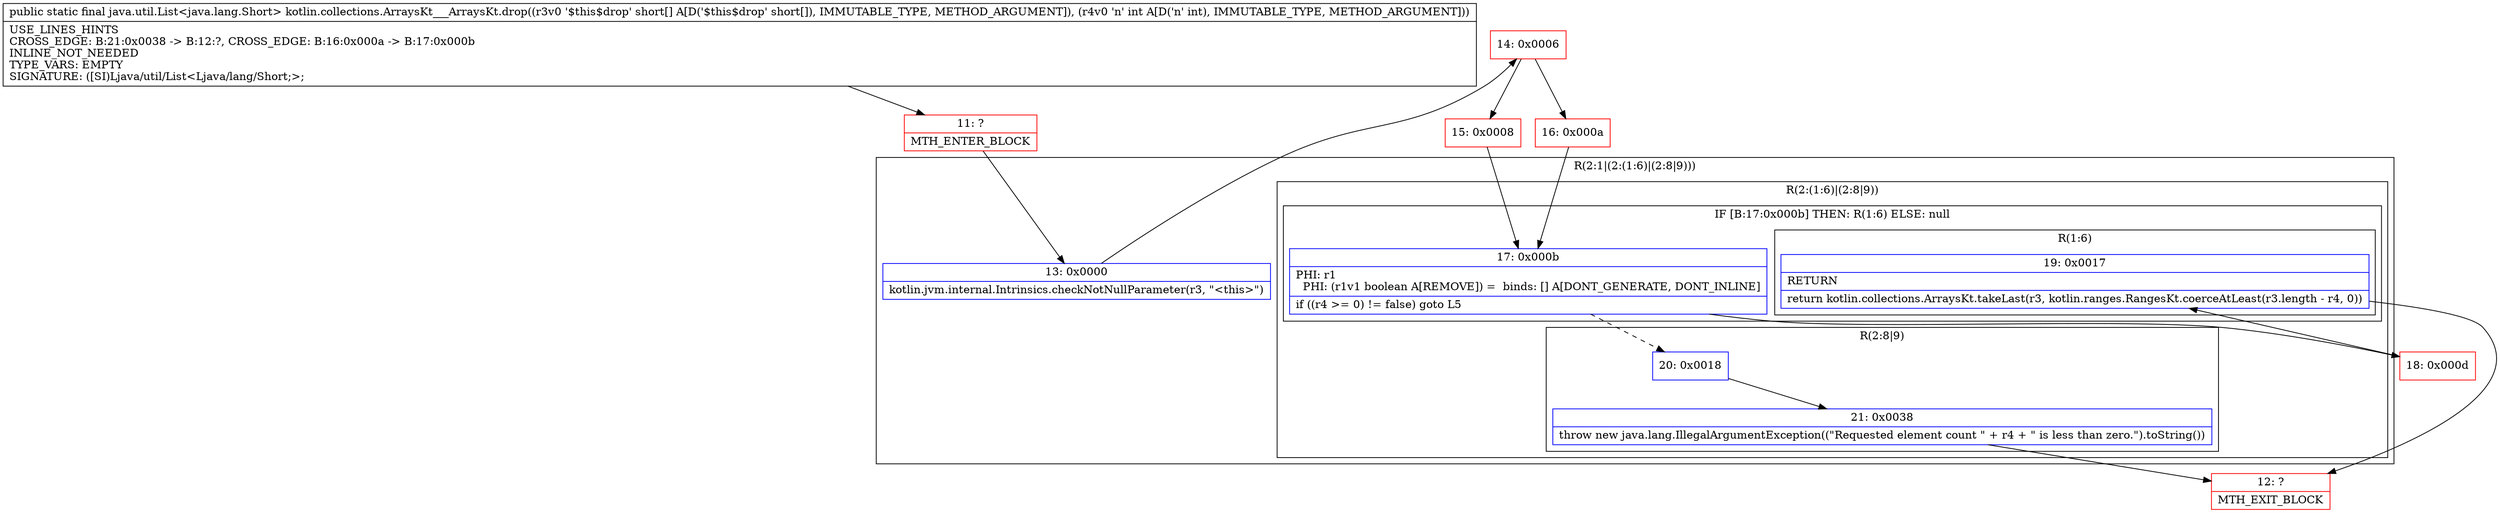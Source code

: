 digraph "CFG forkotlin.collections.ArraysKt___ArraysKt.drop([SI)Ljava\/util\/List;" {
subgraph cluster_Region_375819693 {
label = "R(2:1|(2:(1:6)|(2:8|9)))";
node [shape=record,color=blue];
Node_13 [shape=record,label="{13\:\ 0x0000|kotlin.jvm.internal.Intrinsics.checkNotNullParameter(r3, \"\<this\>\")\l}"];
subgraph cluster_Region_1859837281 {
label = "R(2:(1:6)|(2:8|9))";
node [shape=record,color=blue];
subgraph cluster_IfRegion_301686362 {
label = "IF [B:17:0x000b] THEN: R(1:6) ELSE: null";
node [shape=record,color=blue];
Node_17 [shape=record,label="{17\:\ 0x000b|PHI: r1 \l  PHI: (r1v1 boolean A[REMOVE]) =  binds: [] A[DONT_GENERATE, DONT_INLINE]\l|if ((r4 \>= 0) != false) goto L5\l}"];
subgraph cluster_Region_1908622452 {
label = "R(1:6)";
node [shape=record,color=blue];
Node_19 [shape=record,label="{19\:\ 0x0017|RETURN\l|return kotlin.collections.ArraysKt.takeLast(r3, kotlin.ranges.RangesKt.coerceAtLeast(r3.length \- r4, 0))\l}"];
}
}
subgraph cluster_Region_1399497732 {
label = "R(2:8|9)";
node [shape=record,color=blue];
Node_20 [shape=record,label="{20\:\ 0x0018}"];
Node_21 [shape=record,label="{21\:\ 0x0038|throw new java.lang.IllegalArgumentException((\"Requested element count \" + r4 + \" is less than zero.\").toString())\l}"];
}
}
}
Node_11 [shape=record,color=red,label="{11\:\ ?|MTH_ENTER_BLOCK\l}"];
Node_14 [shape=record,color=red,label="{14\:\ 0x0006}"];
Node_15 [shape=record,color=red,label="{15\:\ 0x0008}"];
Node_18 [shape=record,color=red,label="{18\:\ 0x000d}"];
Node_12 [shape=record,color=red,label="{12\:\ ?|MTH_EXIT_BLOCK\l}"];
Node_16 [shape=record,color=red,label="{16\:\ 0x000a}"];
MethodNode[shape=record,label="{public static final java.util.List\<java.lang.Short\> kotlin.collections.ArraysKt___ArraysKt.drop((r3v0 '$this$drop' short[] A[D('$this$drop' short[]), IMMUTABLE_TYPE, METHOD_ARGUMENT]), (r4v0 'n' int A[D('n' int), IMMUTABLE_TYPE, METHOD_ARGUMENT]))  | USE_LINES_HINTS\lCROSS_EDGE: B:21:0x0038 \-\> B:12:?, CROSS_EDGE: B:16:0x000a \-\> B:17:0x000b\lINLINE_NOT_NEEDED\lTYPE_VARS: EMPTY\lSIGNATURE: ([SI)Ljava\/util\/List\<Ljava\/lang\/Short;\>;\l}"];
MethodNode -> Node_11;Node_13 -> Node_14;
Node_17 -> Node_18;
Node_17 -> Node_20[style=dashed];
Node_19 -> Node_12;
Node_20 -> Node_21;
Node_21 -> Node_12;
Node_11 -> Node_13;
Node_14 -> Node_15;
Node_14 -> Node_16;
Node_15 -> Node_17;
Node_18 -> Node_19;
Node_16 -> Node_17;
}

